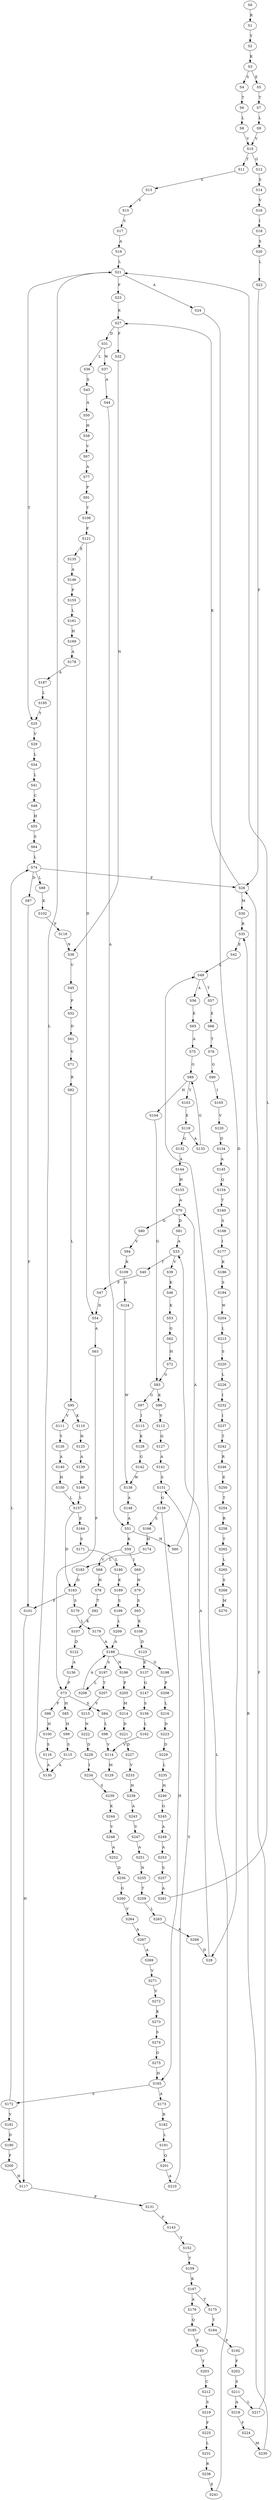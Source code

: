 strict digraph  {
	S0 -> S1 [ label = R ];
	S1 -> S2 [ label = Y ];
	S2 -> S3 [ label = K ];
	S3 -> S4 [ label = S ];
	S3 -> S5 [ label = E ];
	S4 -> S6 [ label = T ];
	S5 -> S7 [ label = T ];
	S6 -> S8 [ label = L ];
	S7 -> S9 [ label = L ];
	S8 -> S10 [ label = V ];
	S9 -> S10 [ label = V ];
	S10 -> S11 [ label = T ];
	S10 -> S12 [ label = G ];
	S11 -> S13 [ label = S ];
	S12 -> S14 [ label = S ];
	S13 -> S15 [ label = V ];
	S14 -> S16 [ label = V ];
	S15 -> S17 [ label = S ];
	S16 -> S18 [ label = I ];
	S17 -> S19 [ label = A ];
	S18 -> S20 [ label = S ];
	S19 -> S21 [ label = L ];
	S20 -> S22 [ label = L ];
	S21 -> S23 [ label = F ];
	S21 -> S24 [ label = A ];
	S21 -> S25 [ label = T ];
	S22 -> S26 [ label = F ];
	S23 -> S27 [ label = K ];
	S24 -> S28 [ label = D ];
	S25 -> S29 [ label = V ];
	S26 -> S30 [ label = M ];
	S26 -> S27 [ label = K ];
	S27 -> S31 [ label = D ];
	S27 -> S32 [ label = F ];
	S28 -> S33 [ label = A ];
	S29 -> S34 [ label = L ];
	S30 -> S35 [ label = R ];
	S31 -> S36 [ label = L ];
	S31 -> S37 [ label = W ];
	S32 -> S38 [ label = N ];
	S33 -> S39 [ label = V ];
	S33 -> S40 [ label = T ];
	S34 -> S41 [ label = L ];
	S35 -> S42 [ label = E ];
	S36 -> S43 [ label = S ];
	S37 -> S44 [ label = A ];
	S38 -> S45 [ label = V ];
	S39 -> S46 [ label = K ];
	S40 -> S47 [ label = F ];
	S41 -> S48 [ label = C ];
	S42 -> S49 [ label = L ];
	S43 -> S50 [ label = A ];
	S44 -> S51 [ label = A ];
	S45 -> S52 [ label = P ];
	S46 -> S53 [ label = K ];
	S47 -> S54 [ label = D ];
	S48 -> S55 [ label = H ];
	S49 -> S56 [ label = A ];
	S49 -> S57 [ label = T ];
	S50 -> S58 [ label = H ];
	S51 -> S59 [ label = K ];
	S51 -> S60 [ label = H ];
	S52 -> S61 [ label = D ];
	S53 -> S62 [ label = G ];
	S54 -> S63 [ label = A ];
	S55 -> S64 [ label = S ];
	S56 -> S65 [ label = E ];
	S57 -> S66 [ label = E ];
	S58 -> S67 [ label = V ];
	S59 -> S68 [ label = V ];
	S59 -> S69 [ label = I ];
	S60 -> S70 [ label = A ];
	S61 -> S71 [ label = V ];
	S62 -> S72 [ label = H ];
	S63 -> S73 [ label = P ];
	S64 -> S74 [ label = L ];
	S65 -> S75 [ label = A ];
	S66 -> S76 [ label = T ];
	S67 -> S77 [ label = A ];
	S68 -> S78 [ label = N ];
	S69 -> S79 [ label = N ];
	S70 -> S80 [ label = G ];
	S70 -> S81 [ label = D ];
	S71 -> S82 [ label = R ];
	S72 -> S83 [ label = G ];
	S73 -> S84 [ label = S ];
	S73 -> S85 [ label = H ];
	S73 -> S86 [ label = F ];
	S74 -> S87 [ label = D ];
	S74 -> S88 [ label = L ];
	S74 -> S26 [ label = F ];
	S75 -> S89 [ label = G ];
	S76 -> S90 [ label = G ];
	S77 -> S91 [ label = P ];
	S78 -> S92 [ label = T ];
	S79 -> S93 [ label = S ];
	S80 -> S94 [ label = V ];
	S81 -> S33 [ label = A ];
	S82 -> S95 [ label = L ];
	S83 -> S96 [ label = K ];
	S83 -> S97 [ label = G ];
	S84 -> S98 [ label = L ];
	S85 -> S99 [ label = H ];
	S86 -> S100 [ label = H ];
	S87 -> S101 [ label = F ];
	S88 -> S102 [ label = K ];
	S89 -> S103 [ label = Y ];
	S89 -> S104 [ label = H ];
	S90 -> S105 [ label = I ];
	S91 -> S106 [ label = T ];
	S92 -> S107 [ label = K ];
	S93 -> S108 [ label = K ];
	S94 -> S109 [ label = K ];
	S95 -> S110 [ label = K ];
	S95 -> S111 [ label = V ];
	S96 -> S112 [ label = V ];
	S97 -> S113 [ label = I ];
	S98 -> S114 [ label = V ];
	S99 -> S115 [ label = S ];
	S100 -> S116 [ label = S ];
	S101 -> S117 [ label = H ];
	S102 -> S118 [ label = F ];
	S103 -> S119 [ label = E ];
	S104 -> S83 [ label = G ];
	S105 -> S120 [ label = V ];
	S106 -> S121 [ label = F ];
	S107 -> S122 [ label = D ];
	S108 -> S123 [ label = D ];
	S109 -> S124 [ label = G ];
	S110 -> S125 [ label = H ];
	S111 -> S126 [ label = Y ];
	S112 -> S127 [ label = Q ];
	S113 -> S128 [ label = K ];
	S114 -> S129 [ label = M ];
	S115 -> S130 [ label = A ];
	S116 -> S130 [ label = A ];
	S117 -> S131 [ label = P ];
	S118 -> S38 [ label = N ];
	S119 -> S132 [ label = G ];
	S119 -> S133 [ label = A ];
	S120 -> S134 [ label = D ];
	S121 -> S135 [ label = E ];
	S121 -> S54 [ label = D ];
	S122 -> S136 [ label = A ];
	S123 -> S137 [ label = E ];
	S124 -> S138 [ label = W ];
	S125 -> S139 [ label = A ];
	S126 -> S140 [ label = A ];
	S127 -> S141 [ label = A ];
	S128 -> S142 [ label = G ];
	S130 -> S21 [ label = L ];
	S131 -> S143 [ label = F ];
	S132 -> S144 [ label = A ];
	S133 -> S89 [ label = G ];
	S134 -> S145 [ label = A ];
	S135 -> S146 [ label = A ];
	S136 -> S73 [ label = P ];
	S137 -> S147 [ label = G ];
	S138 -> S148 [ label = A ];
	S139 -> S149 [ label = H ];
	S140 -> S150 [ label = H ];
	S141 -> S151 [ label = S ];
	S142 -> S138 [ label = W ];
	S143 -> S152 [ label = Y ];
	S144 -> S153 [ label = H ];
	S145 -> S154 [ label = Q ];
	S146 -> S155 [ label = P ];
	S147 -> S156 [ label = S ];
	S148 -> S51 [ label = A ];
	S149 -> S157 [ label = L ];
	S150 -> S157 [ label = L ];
	S151 -> S158 [ label = G ];
	S152 -> S159 [ label = T ];
	S153 -> S70 [ label = A ];
	S154 -> S160 [ label = T ];
	S155 -> S161 [ label = L ];
	S156 -> S162 [ label = L ];
	S157 -> S163 [ label = D ];
	S157 -> S164 [ label = E ];
	S158 -> S165 [ label = H ];
	S158 -> S166 [ label = S ];
	S159 -> S167 [ label = K ];
	S160 -> S168 [ label = S ];
	S161 -> S169 [ label = H ];
	S162 -> S114 [ label = V ];
	S163 -> S170 [ label = S ];
	S163 -> S101 [ label = F ];
	S164 -> S171 [ label = S ];
	S165 -> S172 [ label = S ];
	S165 -> S173 [ label = A ];
	S166 -> S174 [ label = H ];
	S167 -> S175 [ label = T ];
	S167 -> S176 [ label = A ];
	S168 -> S177 [ label = I ];
	S169 -> S178 [ label = A ];
	S170 -> S179 [ label = L ];
	S171 -> S180 [ label = L ];
	S172 -> S74 [ label = L ];
	S172 -> S181 [ label = V ];
	S173 -> S182 [ label = R ];
	S174 -> S183 [ label = L ];
	S175 -> S184 [ label = T ];
	S176 -> S185 [ label = Q ];
	S177 -> S186 [ label = K ];
	S178 -> S187 [ label = A ];
	S179 -> S188 [ label = A ];
	S180 -> S189 [ label = K ];
	S181 -> S190 [ label = D ];
	S182 -> S191 [ label = L ];
	S183 -> S163 [ label = D ];
	S184 -> S192 [ label = P ];
	S185 -> S193 [ label = P ];
	S186 -> S194 [ label = S ];
	S187 -> S195 [ label = L ];
	S188 -> S196 [ label = N ];
	S188 -> S197 [ label = S ];
	S188 -> S198 [ label = G ];
	S189 -> S199 [ label = S ];
	S190 -> S200 [ label = F ];
	S191 -> S201 [ label = Q ];
	S192 -> S202 [ label = F ];
	S193 -> S203 [ label = Y ];
	S194 -> S204 [ label = W ];
	S195 -> S25 [ label = T ];
	S196 -> S205 [ label = P ];
	S197 -> S206 [ label = L ];
	S197 -> S207 [ label = T ];
	S198 -> S208 [ label = P ];
	S199 -> S209 [ label = L ];
	S200 -> S117 [ label = H ];
	S201 -> S210 [ label = A ];
	S202 -> S211 [ label = S ];
	S203 -> S212 [ label = C ];
	S204 -> S213 [ label = L ];
	S205 -> S214 [ label = M ];
	S206 -> S188 [ label = A ];
	S207 -> S215 [ label = V ];
	S208 -> S216 [ label = L ];
	S209 -> S188 [ label = A ];
	S210 -> S151 [ label = S ];
	S211 -> S217 [ label = L ];
	S211 -> S218 [ label = A ];
	S212 -> S219 [ label = S ];
	S213 -> S220 [ label = S ];
	S214 -> S221 [ label = D ];
	S215 -> S222 [ label = N ];
	S216 -> S223 [ label = D ];
	S217 -> S26 [ label = F ];
	S218 -> S224 [ label = F ];
	S219 -> S225 [ label = F ];
	S220 -> S226 [ label = L ];
	S221 -> S227 [ label = D ];
	S222 -> S228 [ label = D ];
	S223 -> S229 [ label = D ];
	S224 -> S230 [ label = M ];
	S225 -> S231 [ label = L ];
	S226 -> S232 [ label = I ];
	S227 -> S233 [ label = V ];
	S228 -> S234 [ label = I ];
	S229 -> S235 [ label = L ];
	S230 -> S35 [ label = R ];
	S231 -> S236 [ label = R ];
	S232 -> S237 [ label = I ];
	S233 -> S238 [ label = H ];
	S234 -> S239 [ label = S ];
	S235 -> S240 [ label = H ];
	S236 -> S241 [ label = E ];
	S237 -> S242 [ label = T ];
	S238 -> S243 [ label = A ];
	S239 -> S244 [ label = K ];
	S240 -> S245 [ label = G ];
	S241 -> S49 [ label = L ];
	S242 -> S246 [ label = R ];
	S243 -> S247 [ label = V ];
	S244 -> S248 [ label = V ];
	S245 -> S249 [ label = A ];
	S246 -> S250 [ label = E ];
	S247 -> S251 [ label = A ];
	S248 -> S252 [ label = A ];
	S249 -> S253 [ label = A ];
	S250 -> S254 [ label = T ];
	S251 -> S255 [ label = N ];
	S252 -> S256 [ label = D ];
	S253 -> S257 [ label = S ];
	S254 -> S258 [ label = R ];
	S255 -> S259 [ label = T ];
	S256 -> S260 [ label = G ];
	S257 -> S261 [ label = A ];
	S258 -> S262 [ label = T ];
	S259 -> S263 [ label = L ];
	S260 -> S264 [ label = V ];
	S261 -> S21 [ label = L ];
	S262 -> S265 [ label = L ];
	S263 -> S266 [ label = A ];
	S264 -> S267 [ label = A ];
	S265 -> S268 [ label = S ];
	S266 -> S28 [ label = D ];
	S267 -> S269 [ label = A ];
	S268 -> S270 [ label = M ];
	S269 -> S271 [ label = V ];
	S271 -> S272 [ label = V ];
	S272 -> S273 [ label = K ];
	S273 -> S274 [ label = S ];
	S274 -> S275 [ label = G ];
	S275 -> S165 [ label = H ];
}
